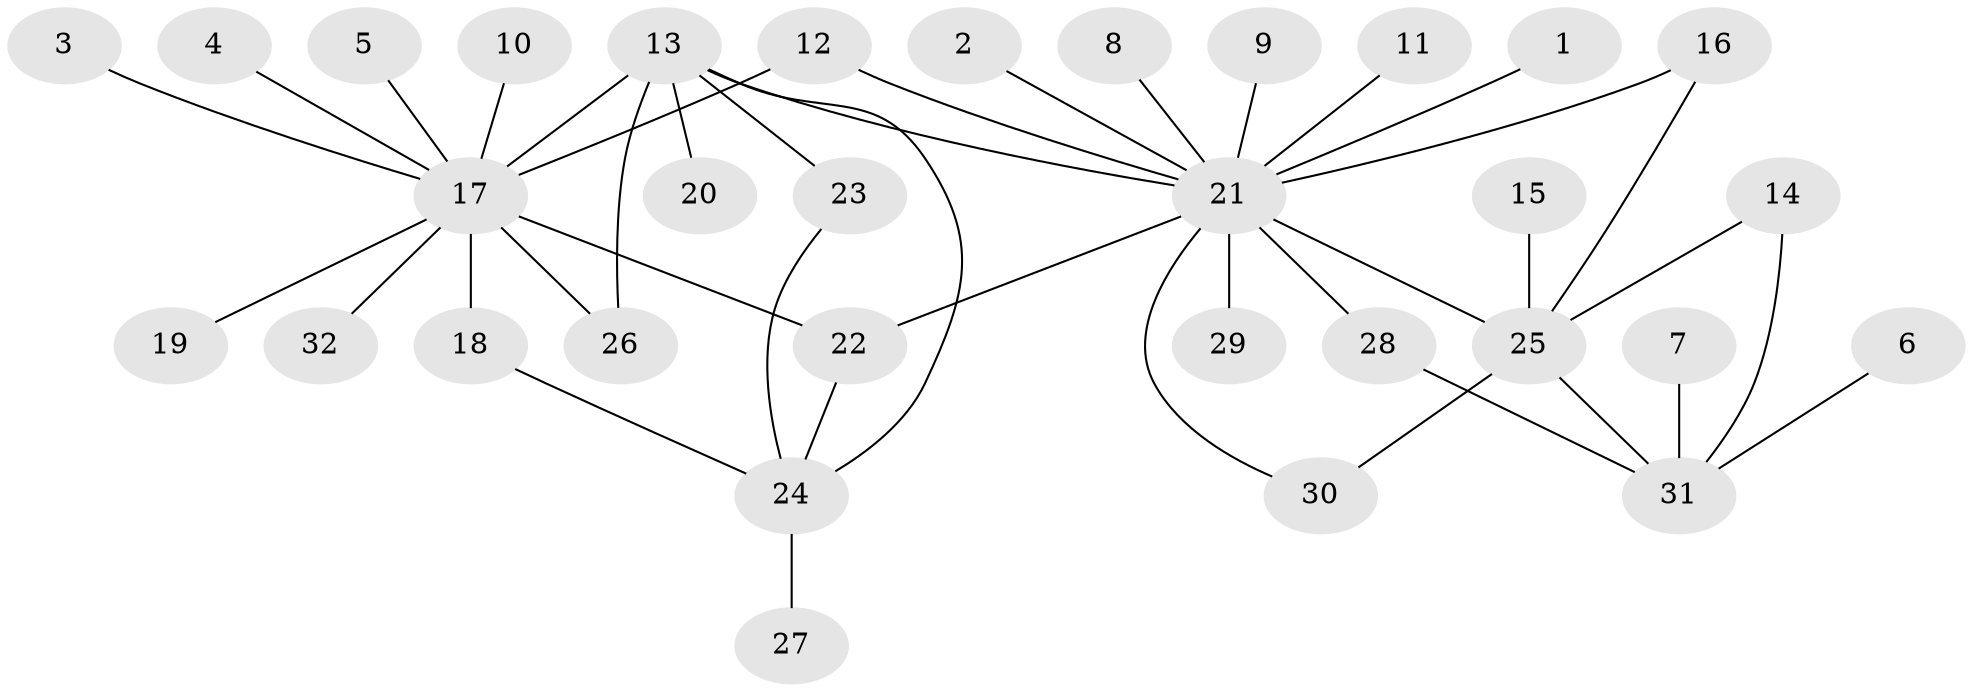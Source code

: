 // original degree distribution, {7: 0.015625, 3: 0.109375, 14: 0.015625, 4: 0.03125, 2: 0.234375, 16: 0.015625, 1: 0.515625, 9: 0.015625, 6: 0.015625, 5: 0.03125}
// Generated by graph-tools (version 1.1) at 2025/25/03/09/25 03:25:59]
// undirected, 32 vertices, 41 edges
graph export_dot {
graph [start="1"]
  node [color=gray90,style=filled];
  1;
  2;
  3;
  4;
  5;
  6;
  7;
  8;
  9;
  10;
  11;
  12;
  13;
  14;
  15;
  16;
  17;
  18;
  19;
  20;
  21;
  22;
  23;
  24;
  25;
  26;
  27;
  28;
  29;
  30;
  31;
  32;
  1 -- 21 [weight=1.0];
  2 -- 21 [weight=1.0];
  3 -- 17 [weight=1.0];
  4 -- 17 [weight=1.0];
  5 -- 17 [weight=1.0];
  6 -- 31 [weight=1.0];
  7 -- 31 [weight=1.0];
  8 -- 21 [weight=1.0];
  9 -- 21 [weight=1.0];
  10 -- 17 [weight=1.0];
  11 -- 21 [weight=1.0];
  12 -- 17 [weight=1.0];
  12 -- 21 [weight=1.0];
  13 -- 17 [weight=2.0];
  13 -- 20 [weight=1.0];
  13 -- 21 [weight=1.0];
  13 -- 23 [weight=1.0];
  13 -- 24 [weight=1.0];
  13 -- 26 [weight=1.0];
  14 -- 25 [weight=1.0];
  14 -- 31 [weight=1.0];
  15 -- 25 [weight=1.0];
  16 -- 21 [weight=1.0];
  16 -- 25 [weight=1.0];
  17 -- 18 [weight=2.0];
  17 -- 19 [weight=1.0];
  17 -- 22 [weight=1.0];
  17 -- 26 [weight=2.0];
  17 -- 32 [weight=1.0];
  18 -- 24 [weight=1.0];
  21 -- 22 [weight=1.0];
  21 -- 25 [weight=1.0];
  21 -- 28 [weight=1.0];
  21 -- 29 [weight=1.0];
  21 -- 30 [weight=1.0];
  22 -- 24 [weight=1.0];
  23 -- 24 [weight=1.0];
  24 -- 27 [weight=1.0];
  25 -- 30 [weight=1.0];
  25 -- 31 [weight=1.0];
  28 -- 31 [weight=1.0];
}
